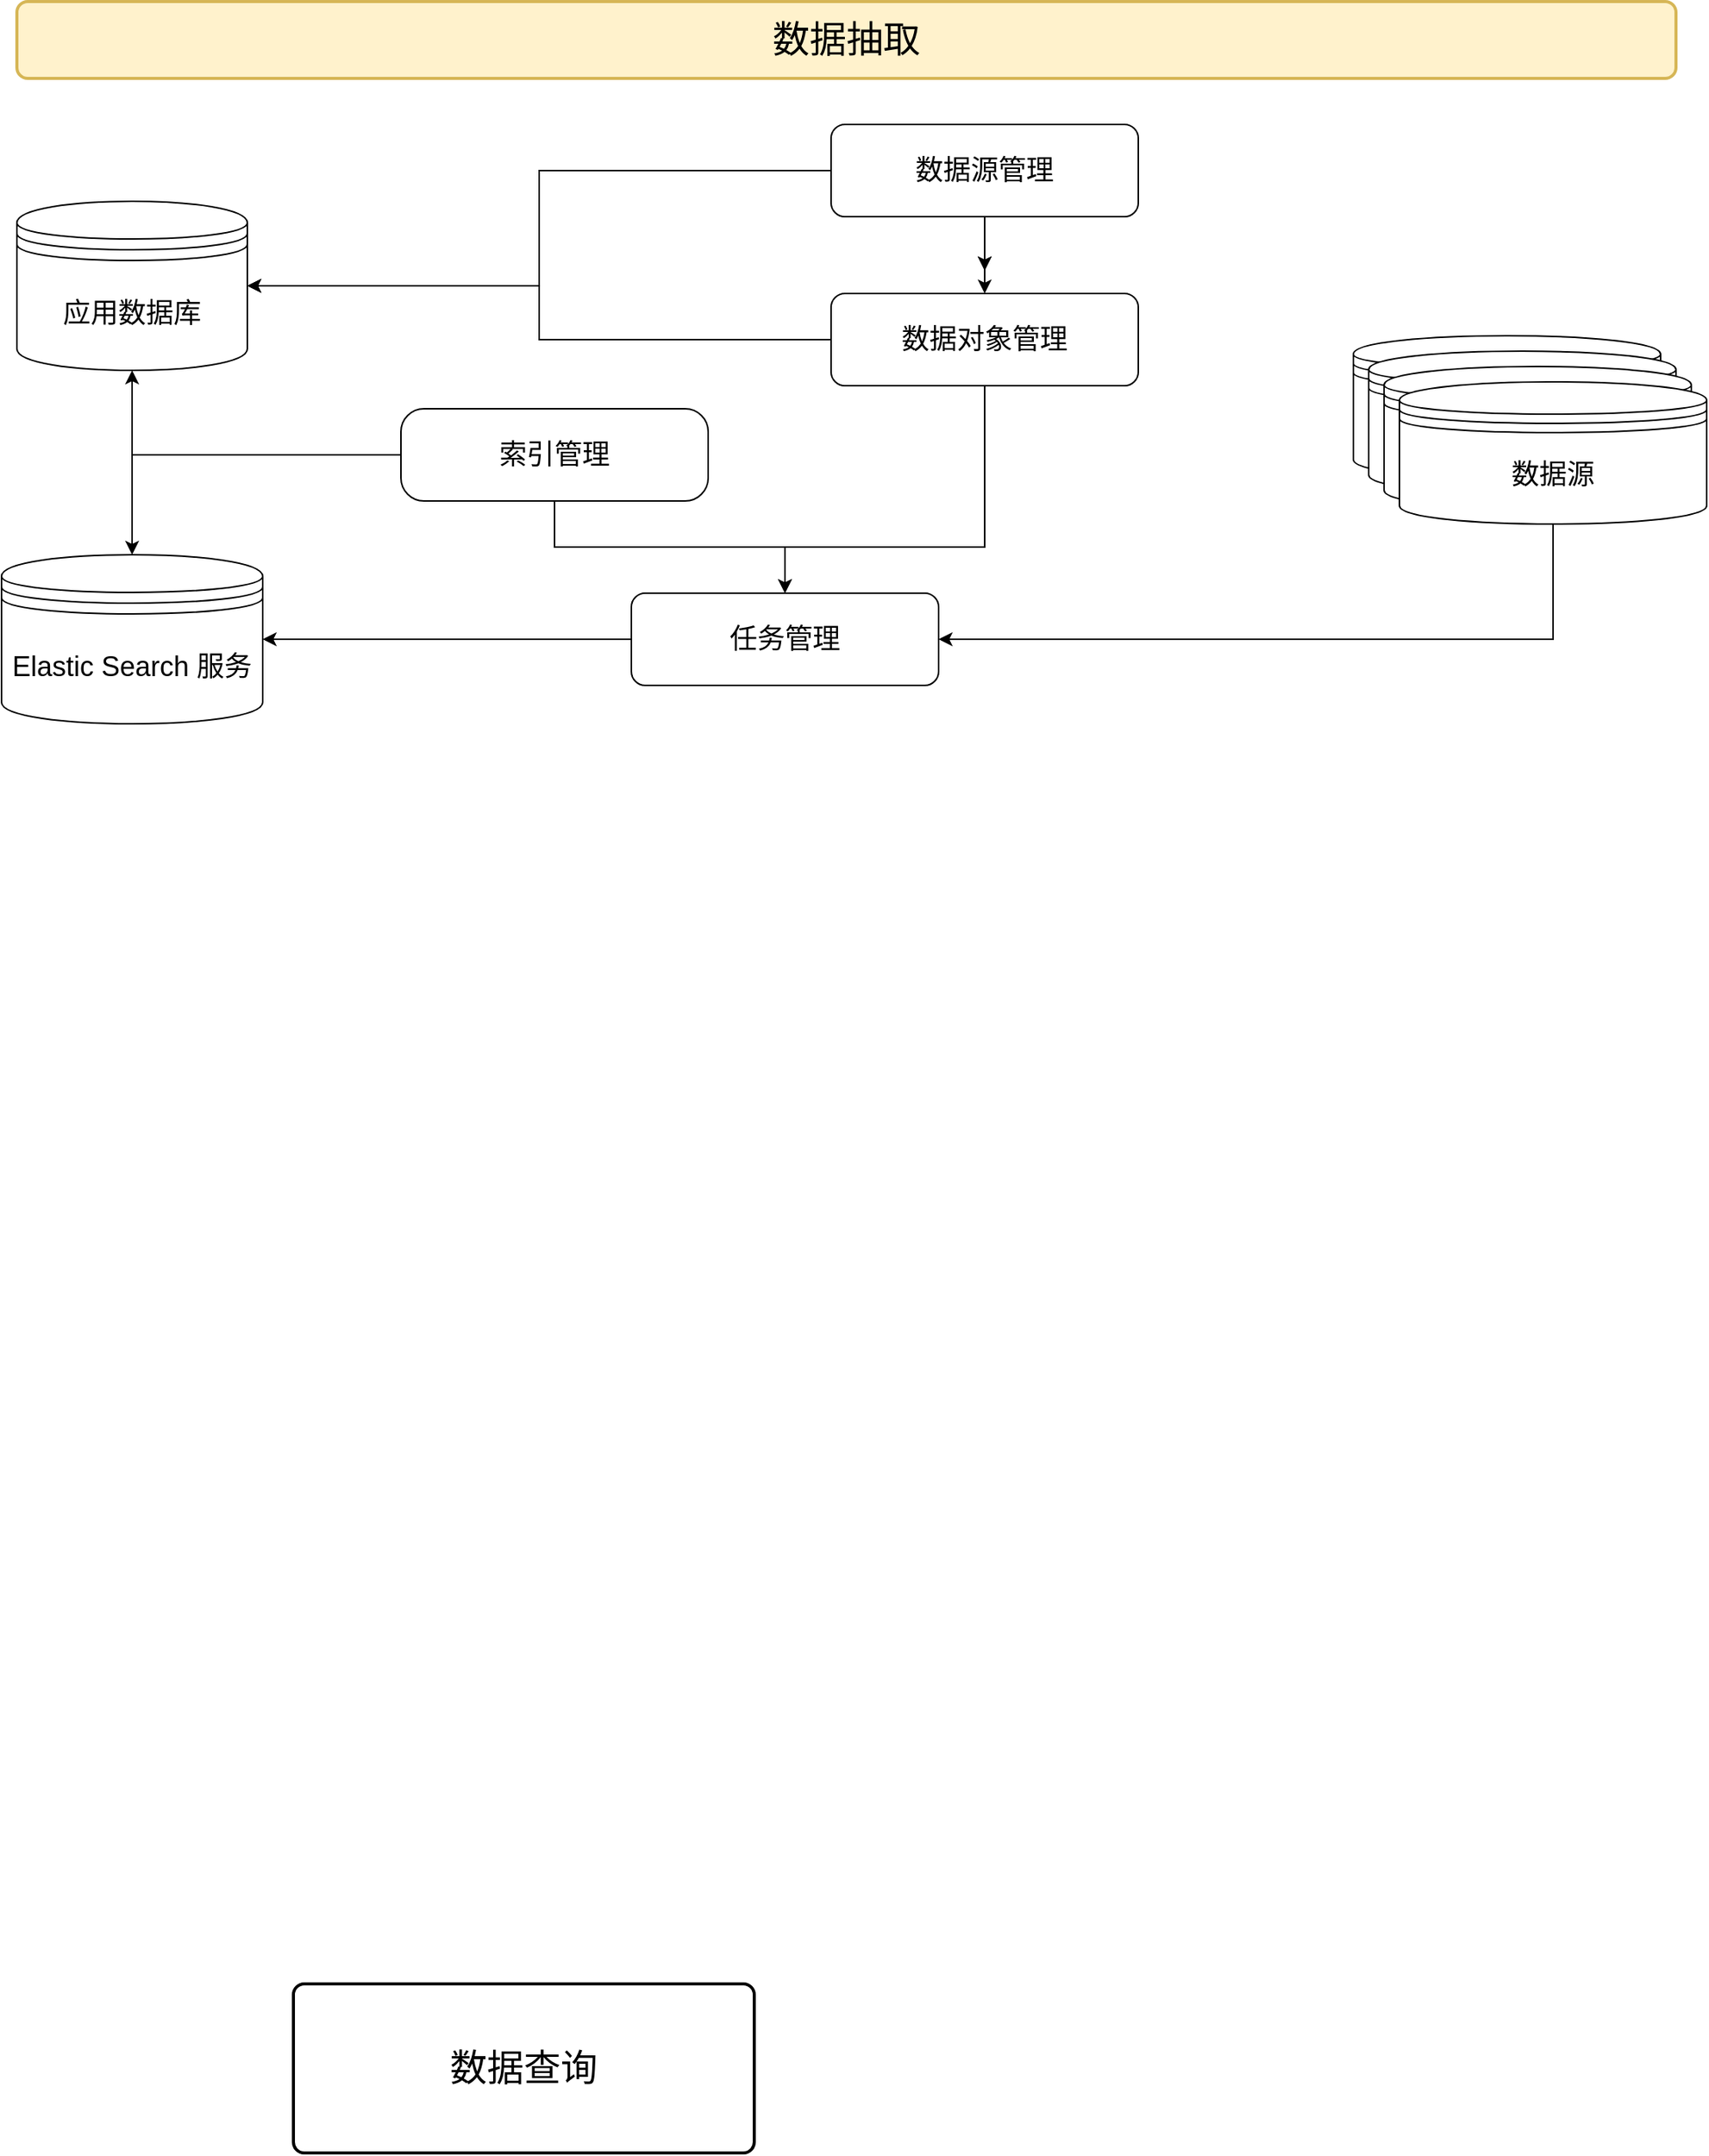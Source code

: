 <mxfile version="20.6.2" type="github">
  <diagram id="C5RBs43oDa-KdzZeNtuy" name="Page-1">
    <mxGraphModel dx="1422" dy="706" grid="1" gridSize="10" guides="1" tooltips="1" connect="1" arrows="1" fold="1" page="1" pageScale="1" pageWidth="827" pageHeight="1169" math="0" shadow="0">
      <root>
        <mxCell id="WIyWlLk6GJQsqaUBKTNV-0" />
        <mxCell id="WIyWlLk6GJQsqaUBKTNV-1" parent="WIyWlLk6GJQsqaUBKTNV-0" />
        <mxCell id="nk7Bj7bGvsP4v9pZRPrX-5" value="&lt;font style=&quot;font-size: 24px;&quot;&gt;数据抽取&lt;/font&gt;" style="rounded=1;whiteSpace=wrap;html=1;absoluteArcSize=1;arcSize=14;strokeWidth=2;fillColor=#fff2cc;strokeColor=#d6b656;" parent="WIyWlLk6GJQsqaUBKTNV-1" vertex="1">
          <mxGeometry x="90" y="50" width="1080" height="50" as="geometry" />
        </mxCell>
        <mxCell id="nk7Bj7bGvsP4v9pZRPrX-6" value="&lt;font style=&quot;font-size: 24px;&quot;&gt;数据查询&lt;/font&gt;" style="rounded=1;whiteSpace=wrap;html=1;absoluteArcSize=1;arcSize=14;strokeWidth=2;" parent="WIyWlLk6GJQsqaUBKTNV-1" vertex="1">
          <mxGeometry x="270" y="1340" width="300" height="110" as="geometry" />
        </mxCell>
        <mxCell id="S0K5XQlQ_JxFuEXlwwww-0" value="&lt;font style=&quot;font-size: 18px;&quot;&gt;应用数据库&lt;/font&gt;" style="shape=datastore;whiteSpace=wrap;html=1;" vertex="1" parent="WIyWlLk6GJQsqaUBKTNV-1">
          <mxGeometry x="90" y="180" width="150" height="110" as="geometry" />
        </mxCell>
        <mxCell id="S0K5XQlQ_JxFuEXlwwww-1" value="&lt;font style=&quot;font-size: 18px;&quot;&gt;Elastic Search 服务&lt;/font&gt;" style="shape=datastore;whiteSpace=wrap;html=1;" vertex="1" parent="WIyWlLk6GJQsqaUBKTNV-1">
          <mxGeometry x="80" y="410" width="170" height="110" as="geometry" />
        </mxCell>
        <mxCell id="S0K5XQlQ_JxFuEXlwwww-24" value="" style="group" vertex="1" connectable="0" parent="WIyWlLk6GJQsqaUBKTNV-1">
          <mxGeometry x="320" y="180" width="500" height="345" as="geometry" />
        </mxCell>
        <mxCell id="S0K5XQlQ_JxFuEXlwwww-25" style="edgeStyle=orthogonalEdgeStyle;rounded=0;orthogonalLoop=1;jettySize=auto;html=1;fontSize=18;" edge="1" parent="S0K5XQlQ_JxFuEXlwwww-24" source="S0K5XQlQ_JxFuEXlwwww-3" target="S0K5XQlQ_JxFuEXlwwww-4">
          <mxGeometry relative="1" as="geometry" />
        </mxCell>
        <mxCell id="S0K5XQlQ_JxFuEXlwwww-3" value="索引管理" style="rounded=1;whiteSpace=wrap;html=1;fontSize=18;arcSize=25;movable=1;resizable=1;rotatable=1;deletable=1;editable=1;connectable=1;" vertex="1" parent="S0K5XQlQ_JxFuEXlwwww-24">
          <mxGeometry x="20" y="135" width="200" height="60" as="geometry" />
        </mxCell>
        <mxCell id="S0K5XQlQ_JxFuEXlwwww-4" value="任务管理" style="rounded=1;whiteSpace=wrap;html=1;fontSize=18;movable=1;resizable=1;rotatable=1;deletable=1;editable=1;connectable=1;" vertex="1" parent="S0K5XQlQ_JxFuEXlwwww-24">
          <mxGeometry x="170" y="255" width="200" height="60" as="geometry" />
        </mxCell>
        <mxCell id="S0K5XQlQ_JxFuEXlwwww-19" style="edgeStyle=orthogonalEdgeStyle;rounded=0;orthogonalLoop=1;jettySize=auto;html=1;exitX=0.5;exitY=1;exitDx=0;exitDy=0;fontSize=18;movable=1;resizable=1;rotatable=1;deletable=1;editable=1;connectable=1;" edge="1" parent="S0K5XQlQ_JxFuEXlwwww-24" source="S0K5XQlQ_JxFuEXlwwww-10">
          <mxGeometry relative="1" as="geometry">
            <mxPoint x="400" y="45" as="targetPoint" />
          </mxGeometry>
        </mxCell>
        <mxCell id="S0K5XQlQ_JxFuEXlwwww-21" style="edgeStyle=orthogonalEdgeStyle;rounded=0;orthogonalLoop=1;jettySize=auto;html=1;exitX=0.5;exitY=1;exitDx=0;exitDy=0;fontSize=18;movable=1;resizable=1;rotatable=1;deletable=1;editable=1;connectable=1;" edge="1" parent="S0K5XQlQ_JxFuEXlwwww-24" source="S0K5XQlQ_JxFuEXlwwww-10">
          <mxGeometry relative="1" as="geometry">
            <mxPoint x="400" y="45" as="targetPoint" />
          </mxGeometry>
        </mxCell>
        <mxCell id="S0K5XQlQ_JxFuEXlwwww-15" style="edgeStyle=orthogonalEdgeStyle;rounded=0;orthogonalLoop=1;jettySize=auto;html=1;exitX=0.5;exitY=1;exitDx=0;exitDy=0;fontSize=18;movable=1;resizable=1;rotatable=1;deletable=1;editable=1;connectable=1;" edge="1" parent="S0K5XQlQ_JxFuEXlwwww-24" source="S0K5XQlQ_JxFuEXlwwww-13" target="S0K5XQlQ_JxFuEXlwwww-4">
          <mxGeometry relative="1" as="geometry">
            <Array as="points">
              <mxPoint x="400" y="225" />
              <mxPoint x="270" y="225" />
            </Array>
          </mxGeometry>
        </mxCell>
        <mxCell id="S0K5XQlQ_JxFuEXlwwww-13" value="数据对象管理" style="rounded=1;whiteSpace=wrap;html=1;fontSize=18;movable=1;resizable=1;rotatable=1;deletable=1;editable=1;connectable=1;" vertex="1" parent="S0K5XQlQ_JxFuEXlwwww-24">
          <mxGeometry x="300" y="60" width="200" height="60" as="geometry" />
        </mxCell>
        <mxCell id="S0K5XQlQ_JxFuEXlwwww-34" value="" style="group" vertex="1" connectable="0" parent="WIyWlLk6GJQsqaUBKTNV-1">
          <mxGeometry x="960" y="267.5" width="230" height="122.5" as="geometry" />
        </mxCell>
        <mxCell id="S0K5XQlQ_JxFuEXlwwww-23" value="数据源" style="shape=datastore;whiteSpace=wrap;html=1;fontSize=18;" vertex="1" parent="S0K5XQlQ_JxFuEXlwwww-34">
          <mxGeometry width="200" height="92.5" as="geometry" />
        </mxCell>
        <mxCell id="S0K5XQlQ_JxFuEXlwwww-31" value="数据源" style="shape=datastore;whiteSpace=wrap;html=1;fontSize=18;" vertex="1" parent="S0K5XQlQ_JxFuEXlwwww-34">
          <mxGeometry x="10" y="10" width="200" height="92.5" as="geometry" />
        </mxCell>
        <mxCell id="S0K5XQlQ_JxFuEXlwwww-32" value="数据源" style="shape=datastore;whiteSpace=wrap;html=1;fontSize=18;" vertex="1" parent="S0K5XQlQ_JxFuEXlwwww-34">
          <mxGeometry x="20" y="20" width="200" height="92.5" as="geometry" />
        </mxCell>
        <mxCell id="S0K5XQlQ_JxFuEXlwwww-33" value="数据源" style="shape=datastore;whiteSpace=wrap;html=1;fontSize=18;" vertex="1" parent="S0K5XQlQ_JxFuEXlwwww-34">
          <mxGeometry x="30" y="30" width="200" height="92.5" as="geometry" />
        </mxCell>
        <mxCell id="S0K5XQlQ_JxFuEXlwwww-36" style="edgeStyle=orthogonalEdgeStyle;rounded=0;orthogonalLoop=1;jettySize=auto;html=1;entryX=1;entryY=0.5;entryDx=0;entryDy=0;fontSize=18;" edge="1" parent="WIyWlLk6GJQsqaUBKTNV-1" source="S0K5XQlQ_JxFuEXlwwww-33" target="S0K5XQlQ_JxFuEXlwwww-4">
          <mxGeometry relative="1" as="geometry">
            <Array as="points">
              <mxPoint x="1090" y="465" />
            </Array>
          </mxGeometry>
        </mxCell>
        <mxCell id="S0K5XQlQ_JxFuEXlwwww-37" style="edgeStyle=orthogonalEdgeStyle;rounded=0;orthogonalLoop=1;jettySize=auto;html=1;entryX=1;entryY=0.5;entryDx=0;entryDy=0;fontSize=18;" edge="1" parent="WIyWlLk6GJQsqaUBKTNV-1" source="S0K5XQlQ_JxFuEXlwwww-4" target="S0K5XQlQ_JxFuEXlwwww-1">
          <mxGeometry relative="1" as="geometry" />
        </mxCell>
        <mxCell id="S0K5XQlQ_JxFuEXlwwww-38" style="edgeStyle=orthogonalEdgeStyle;rounded=0;orthogonalLoop=1;jettySize=auto;html=1;entryX=0.5;entryY=0;entryDx=0;entryDy=0;fontSize=18;" edge="1" parent="WIyWlLk6GJQsqaUBKTNV-1" source="S0K5XQlQ_JxFuEXlwwww-3" target="S0K5XQlQ_JxFuEXlwwww-1">
          <mxGeometry relative="1" as="geometry" />
        </mxCell>
        <mxCell id="S0K5XQlQ_JxFuEXlwwww-39" style="edgeStyle=orthogonalEdgeStyle;rounded=0;orthogonalLoop=1;jettySize=auto;html=1;entryX=0.5;entryY=1;entryDx=0;entryDy=0;fontSize=18;" edge="1" parent="WIyWlLk6GJQsqaUBKTNV-1" source="S0K5XQlQ_JxFuEXlwwww-3" target="S0K5XQlQ_JxFuEXlwwww-0">
          <mxGeometry relative="1" as="geometry" />
        </mxCell>
        <mxCell id="S0K5XQlQ_JxFuEXlwwww-41" style="edgeStyle=orthogonalEdgeStyle;rounded=0;orthogonalLoop=1;jettySize=auto;html=1;entryX=1;entryY=0.5;entryDx=0;entryDy=0;fontSize=18;" edge="1" parent="WIyWlLk6GJQsqaUBKTNV-1" source="S0K5XQlQ_JxFuEXlwwww-10" target="S0K5XQlQ_JxFuEXlwwww-0">
          <mxGeometry relative="1" as="geometry" />
        </mxCell>
        <mxCell id="S0K5XQlQ_JxFuEXlwwww-10" value="数据源管理" style="rounded=1;whiteSpace=wrap;html=1;fontSize=18;movable=1;resizable=1;rotatable=1;deletable=1;editable=1;connectable=1;" vertex="1" parent="WIyWlLk6GJQsqaUBKTNV-1">
          <mxGeometry x="620" y="130" width="200" height="60" as="geometry" />
        </mxCell>
        <mxCell id="S0K5XQlQ_JxFuEXlwwww-22" value="" style="edgeStyle=orthogonalEdgeStyle;rounded=0;orthogonalLoop=1;jettySize=auto;html=1;fontSize=18;movable=1;resizable=1;rotatable=1;deletable=1;editable=1;connectable=1;" edge="1" parent="WIyWlLk6GJQsqaUBKTNV-1" source="S0K5XQlQ_JxFuEXlwwww-10" target="S0K5XQlQ_JxFuEXlwwww-13">
          <mxGeometry relative="1" as="geometry" />
        </mxCell>
        <mxCell id="S0K5XQlQ_JxFuEXlwwww-40" style="edgeStyle=orthogonalEdgeStyle;rounded=0;orthogonalLoop=1;jettySize=auto;html=1;fontSize=18;" edge="1" parent="WIyWlLk6GJQsqaUBKTNV-1" source="S0K5XQlQ_JxFuEXlwwww-13" target="S0K5XQlQ_JxFuEXlwwww-0">
          <mxGeometry relative="1" as="geometry" />
        </mxCell>
      </root>
    </mxGraphModel>
  </diagram>
</mxfile>
